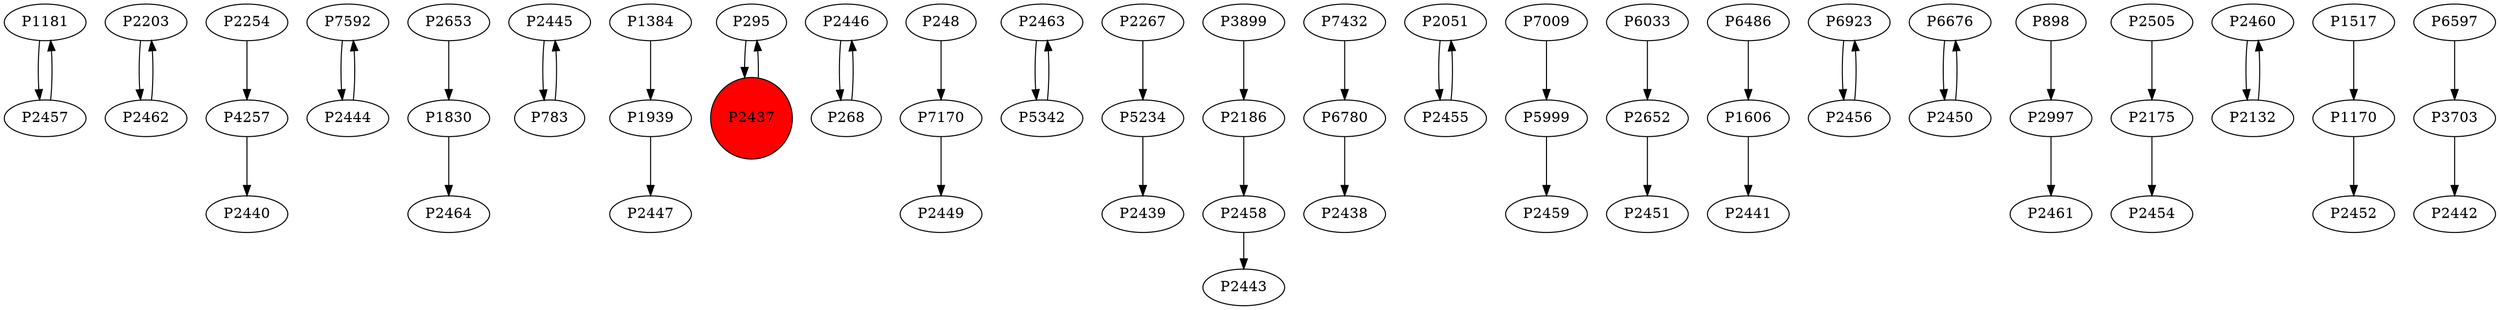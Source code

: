 digraph {
	P1181 -> P2457
	P2203 -> P2462
	P4257 -> P2440
	P7592 -> P2444
	P2653 -> P1830
	P2445 -> P783
	P2254 -> P4257
	P783 -> P2445
	P1384 -> P1939
	P1939 -> P2447
	P2457 -> P1181
	P295 -> P2437
	P2446 -> P268
	P248 -> P7170
	P268 -> P2446
	P2463 -> P5342
	P5234 -> P2439
	P5342 -> P2463
	P1830 -> P2464
	P3899 -> P2186
	P7432 -> P6780
	P2051 -> P2455
	P7009 -> P5999
	P2267 -> P5234
	P6033 -> P2652
	P1606 -> P2441
	P6923 -> P2456
	P2458 -> P2443
	P6676 -> P2450
	P2444 -> P7592
	P898 -> P2997
	P2456 -> P6923
	P7170 -> P2449
	P2175 -> P2454
	P6486 -> P1606
	P2455 -> P2051
	P6780 -> P2438
	P2462 -> P2203
	P2460 -> P2132
	P2186 -> P2458
	P2652 -> P2451
	P2132 -> P2460
	P2450 -> P6676
	P2997 -> P2461
	P1517 -> P1170
	P2437 -> P295
	P3703 -> P2442
	P1170 -> P2452
	P5999 -> P2459
	P2505 -> P2175
	P6597 -> P3703
	P2437 [shape=circle]
	P2437 [style=filled]
	P2437 [fillcolor=red]
}